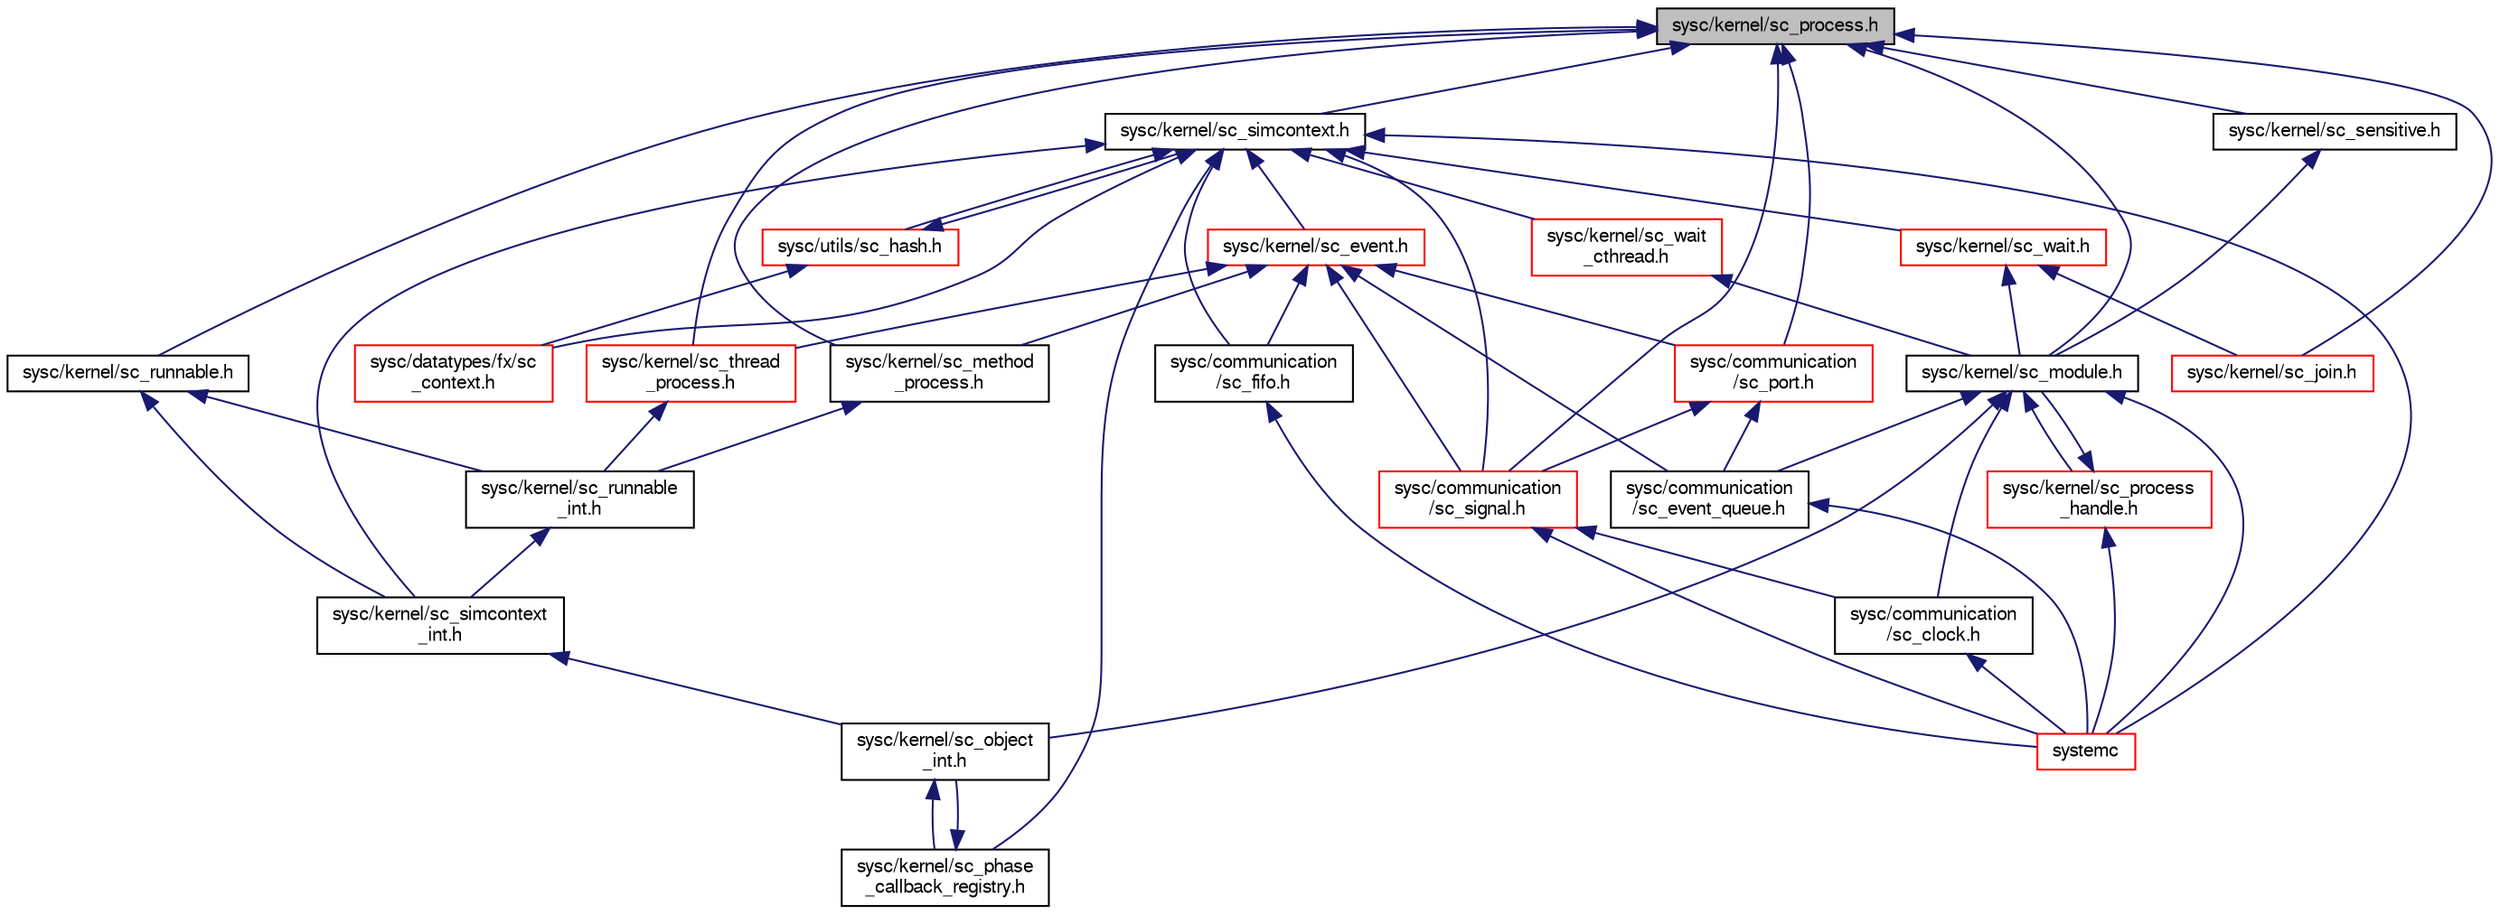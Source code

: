 digraph "sysc/kernel/sc_process.h"
{
  edge [fontname="FreeSans",fontsize="10",labelfontname="FreeSans",labelfontsize="10"];
  node [fontname="FreeSans",fontsize="10",shape=record];
  Node20 [label="sysc/kernel/sc_process.h",height=0.2,width=0.4,color="black", fillcolor="grey75", style="filled", fontcolor="black"];
  Node20 -> Node21 [dir="back",color="midnightblue",fontsize="10",style="solid",fontname="FreeSans"];
  Node21 [label="sysc/kernel/sc_module.h",height=0.2,width=0.4,color="black", fillcolor="white", style="filled",URL="$a00269.html"];
  Node21 -> Node22 [dir="back",color="midnightblue",fontsize="10",style="solid",fontname="FreeSans"];
  Node22 [label="systemc",height=0.2,width=0.4,color="red", fillcolor="white", style="filled",URL="$a00401.html"];
  Node21 -> Node24 [dir="back",color="midnightblue",fontsize="10",style="solid",fontname="FreeSans"];
  Node24 [label="sysc/kernel/sc_process\l_handle.h",height=0.2,width=0.4,color="red", fillcolor="white", style="filled",URL="$a00296.html"];
  Node24 -> Node21 [dir="back",color="midnightblue",fontsize="10",style="solid",fontname="FreeSans"];
  Node24 -> Node22 [dir="back",color="midnightblue",fontsize="10",style="solid",fontname="FreeSans"];
  Node21 -> Node31 [dir="back",color="midnightblue",fontsize="10",style="solid",fontname="FreeSans"];
  Node31 [label="sysc/communication\l/sc_clock.h",height=0.2,width=0.4,color="black", fillcolor="white", style="filled",URL="$a00005.html"];
  Node31 -> Node22 [dir="back",color="midnightblue",fontsize="10",style="solid",fontname="FreeSans"];
  Node21 -> Node49 [dir="back",color="midnightblue",fontsize="10",style="solid",fontname="FreeSans"];
  Node49 [label="sysc/communication\l/sc_event_queue.h",height=0.2,width=0.4,color="black", fillcolor="white", style="filled",URL="$a00017.html"];
  Node49 -> Node22 [dir="back",color="midnightblue",fontsize="10",style="solid",fontname="FreeSans"];
  Node21 -> Node44 [dir="back",color="midnightblue",fontsize="10",style="solid",fontname="FreeSans"];
  Node44 [label="sysc/kernel/sc_object\l_int.h",height=0.2,width=0.4,color="black", fillcolor="white", style="filled",URL="$a00284.html"];
  Node44 -> Node45 [dir="back",color="midnightblue",fontsize="10",style="solid",fontname="FreeSans"];
  Node45 [label="sysc/kernel/sc_phase\l_callback_registry.h",height=0.2,width=0.4,color="black", fillcolor="white", style="filled",URL="$a00290.html"];
  Node45 -> Node44 [dir="back",color="midnightblue",fontsize="10",style="solid",fontname="FreeSans"];
  Node20 -> Node56 [dir="back",color="midnightblue",fontsize="10",style="solid",fontname="FreeSans"];
  Node56 [label="sysc/kernel/sc_sensitive.h",height=0.2,width=0.4,color="black", fillcolor="white", style="filled",URL="$a00308.html"];
  Node56 -> Node21 [dir="back",color="midnightblue",fontsize="10",style="solid",fontname="FreeSans"];
  Node20 -> Node57 [dir="back",color="midnightblue",fontsize="10",style="solid",fontname="FreeSans"];
  Node57 [label="sysc/kernel/sc_simcontext.h",height=0.2,width=0.4,color="black", fillcolor="white", style="filled",URL="$a00311.html"];
  Node57 -> Node58 [dir="back",color="midnightblue",fontsize="10",style="solid",fontname="FreeSans"];
  Node58 [label="sysc/kernel/sc_wait.h",height=0.2,width=0.4,color="red", fillcolor="white", style="filled",URL="$a00335.html"];
  Node58 -> Node21 [dir="back",color="midnightblue",fontsize="10",style="solid",fontname="FreeSans"];
  Node58 -> Node60 [dir="back",color="midnightblue",fontsize="10",style="solid",fontname="FreeSans"];
  Node60 [label="sysc/kernel/sc_join.h",height=0.2,width=0.4,color="red", fillcolor="white", style="filled",URL="$a00257.html"];
  Node57 -> Node61 [dir="back",color="midnightblue",fontsize="10",style="solid",fontname="FreeSans"];
  Node61 [label="sysc/utils/sc_hash.h",height=0.2,width=0.4,color="red", fillcolor="white", style="filled",URL="$a00356.html"];
  Node61 -> Node57 [dir="back",color="midnightblue",fontsize="10",style="solid",fontname="FreeSans"];
  Node61 -> Node62 [dir="back",color="midnightblue",fontsize="10",style="solid",fontname="FreeSans"];
  Node62 [label="sysc/datatypes/fx/sc\l_context.h",height=0.2,width=0.4,color="red", fillcolor="white", style="filled",URL="$a00113.html"];
  Node57 -> Node95 [dir="back",color="midnightblue",fontsize="10",style="solid",fontname="FreeSans"];
  Node95 [label="sysc/kernel/sc_wait\l_cthread.h",height=0.2,width=0.4,color="red", fillcolor="white", style="filled",URL="$a00338.html"];
  Node95 -> Node21 [dir="back",color="midnightblue",fontsize="10",style="solid",fontname="FreeSans"];
  Node57 -> Node22 [dir="back",color="midnightblue",fontsize="10",style="solid",fontname="FreeSans"];
  Node57 -> Node27 [dir="back",color="midnightblue",fontsize="10",style="solid",fontname="FreeSans"];
  Node27 [label="sysc/kernel/sc_event.h",height=0.2,width=0.4,color="red", fillcolor="white", style="filled",URL="$a00248.html"];
  Node27 -> Node28 [dir="back",color="midnightblue",fontsize="10",style="solid",fontname="FreeSans"];
  Node28 [label="sysc/communication\l/sc_port.h",height=0.2,width=0.4,color="red", fillcolor="white", style="filled",URL="$a00047.html"];
  Node28 -> Node29 [dir="back",color="midnightblue",fontsize="10",style="solid",fontname="FreeSans"];
  Node29 [label="sysc/communication\l/sc_signal.h",height=0.2,width=0.4,color="red", fillcolor="white", style="filled",URL="$a00059.html"];
  Node29 -> Node31 [dir="back",color="midnightblue",fontsize="10",style="solid",fontname="FreeSans"];
  Node29 -> Node22 [dir="back",color="midnightblue",fontsize="10",style="solid",fontname="FreeSans"];
  Node28 -> Node49 [dir="back",color="midnightblue",fontsize="10",style="solid",fontname="FreeSans"];
  Node27 -> Node29 [dir="back",color="midnightblue",fontsize="10",style="solid",fontname="FreeSans"];
  Node27 -> Node49 [dir="back",color="midnightblue",fontsize="10",style="solid",fontname="FreeSans"];
  Node27 -> Node51 [dir="back",color="midnightblue",fontsize="10",style="solid",fontname="FreeSans"];
  Node51 [label="sysc/communication\l/sc_fifo.h",height=0.2,width=0.4,color="black", fillcolor="white", style="filled",URL="$a00023.html"];
  Node51 -> Node22 [dir="back",color="midnightblue",fontsize="10",style="solid",fontname="FreeSans"];
  Node27 -> Node40 [dir="back",color="midnightblue",fontsize="10",style="solid",fontname="FreeSans"];
  Node40 [label="sysc/kernel/sc_thread\l_process.h",height=0.2,width=0.4,color="red", fillcolor="white", style="filled",URL="$a00326.html"];
  Node40 -> Node42 [dir="back",color="midnightblue",fontsize="10",style="solid",fontname="FreeSans"];
  Node42 [label="sysc/kernel/sc_runnable\l_int.h",height=0.2,width=0.4,color="black", fillcolor="white", style="filled",URL="$a00305.html"];
  Node42 -> Node43 [dir="back",color="midnightblue",fontsize="10",style="solid",fontname="FreeSans"];
  Node43 [label="sysc/kernel/sc_simcontext\l_int.h",height=0.2,width=0.4,color="black", fillcolor="white", style="filled",URL="$a00314.html"];
  Node43 -> Node44 [dir="back",color="midnightblue",fontsize="10",style="solid",fontname="FreeSans"];
  Node27 -> Node48 [dir="back",color="midnightblue",fontsize="10",style="solid",fontname="FreeSans"];
  Node48 [label="sysc/kernel/sc_method\l_process.h",height=0.2,width=0.4,color="black", fillcolor="white", style="filled",URL="$a00266.html"];
  Node48 -> Node42 [dir="back",color="midnightblue",fontsize="10",style="solid",fontname="FreeSans"];
  Node57 -> Node29 [dir="back",color="midnightblue",fontsize="10",style="solid",fontname="FreeSans"];
  Node57 -> Node51 [dir="back",color="midnightblue",fontsize="10",style="solid",fontname="FreeSans"];
  Node57 -> Node62 [dir="back",color="midnightblue",fontsize="10",style="solid",fontname="FreeSans"];
  Node57 -> Node43 [dir="back",color="midnightblue",fontsize="10",style="solid",fontname="FreeSans"];
  Node57 -> Node45 [dir="back",color="midnightblue",fontsize="10",style="solid",fontname="FreeSans"];
  Node20 -> Node28 [dir="back",color="midnightblue",fontsize="10",style="solid",fontname="FreeSans"];
  Node20 -> Node29 [dir="back",color="midnightblue",fontsize="10",style="solid",fontname="FreeSans"];
  Node20 -> Node40 [dir="back",color="midnightblue",fontsize="10",style="solid",fontname="FreeSans"];
  Node20 -> Node60 [dir="back",color="midnightblue",fontsize="10",style="solid",fontname="FreeSans"];
  Node20 -> Node48 [dir="back",color="midnightblue",fontsize="10",style="solid",fontname="FreeSans"];
  Node20 -> Node96 [dir="back",color="midnightblue",fontsize="10",style="solid",fontname="FreeSans"];
  Node96 [label="sysc/kernel/sc_runnable.h",height=0.2,width=0.4,color="black", fillcolor="white", style="filled",URL="$a00302.html"];
  Node96 -> Node43 [dir="back",color="midnightblue",fontsize="10",style="solid",fontname="FreeSans"];
  Node96 -> Node42 [dir="back",color="midnightblue",fontsize="10",style="solid",fontname="FreeSans"];
}
